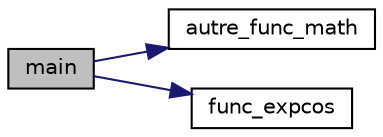 digraph "main"
{
  edge [fontname="Helvetica",fontsize="10",labelfontname="Helvetica",labelfontsize="10"];
  node [fontname="Helvetica",fontsize="10",shape=record];
  rankdir="LR";
  Node1 [label="main",height=0.2,width=0.4,color="black", fillcolor="grey75", style="filled", fontcolor="black"];
  Node1 -> Node2 [color="midnightblue",fontsize="10",style="solid",fontname="Helvetica"];
  Node2 [label="autre_func_math",height=0.2,width=0.4,color="black", fillcolor="white", style="filled",URL="$func__surface_8cpp.html#a8b6199210e37f582631edf16bce65639"];
  Node1 -> Node3 [color="midnightblue",fontsize="10",style="solid",fontname="Helvetica"];
  Node3 [label="func_expcos",height=0.2,width=0.4,color="black", fillcolor="white", style="filled",URL="$func__surface_8cpp.html#a323a537e35d052b584a756b2c7d4d7fd"];
}
